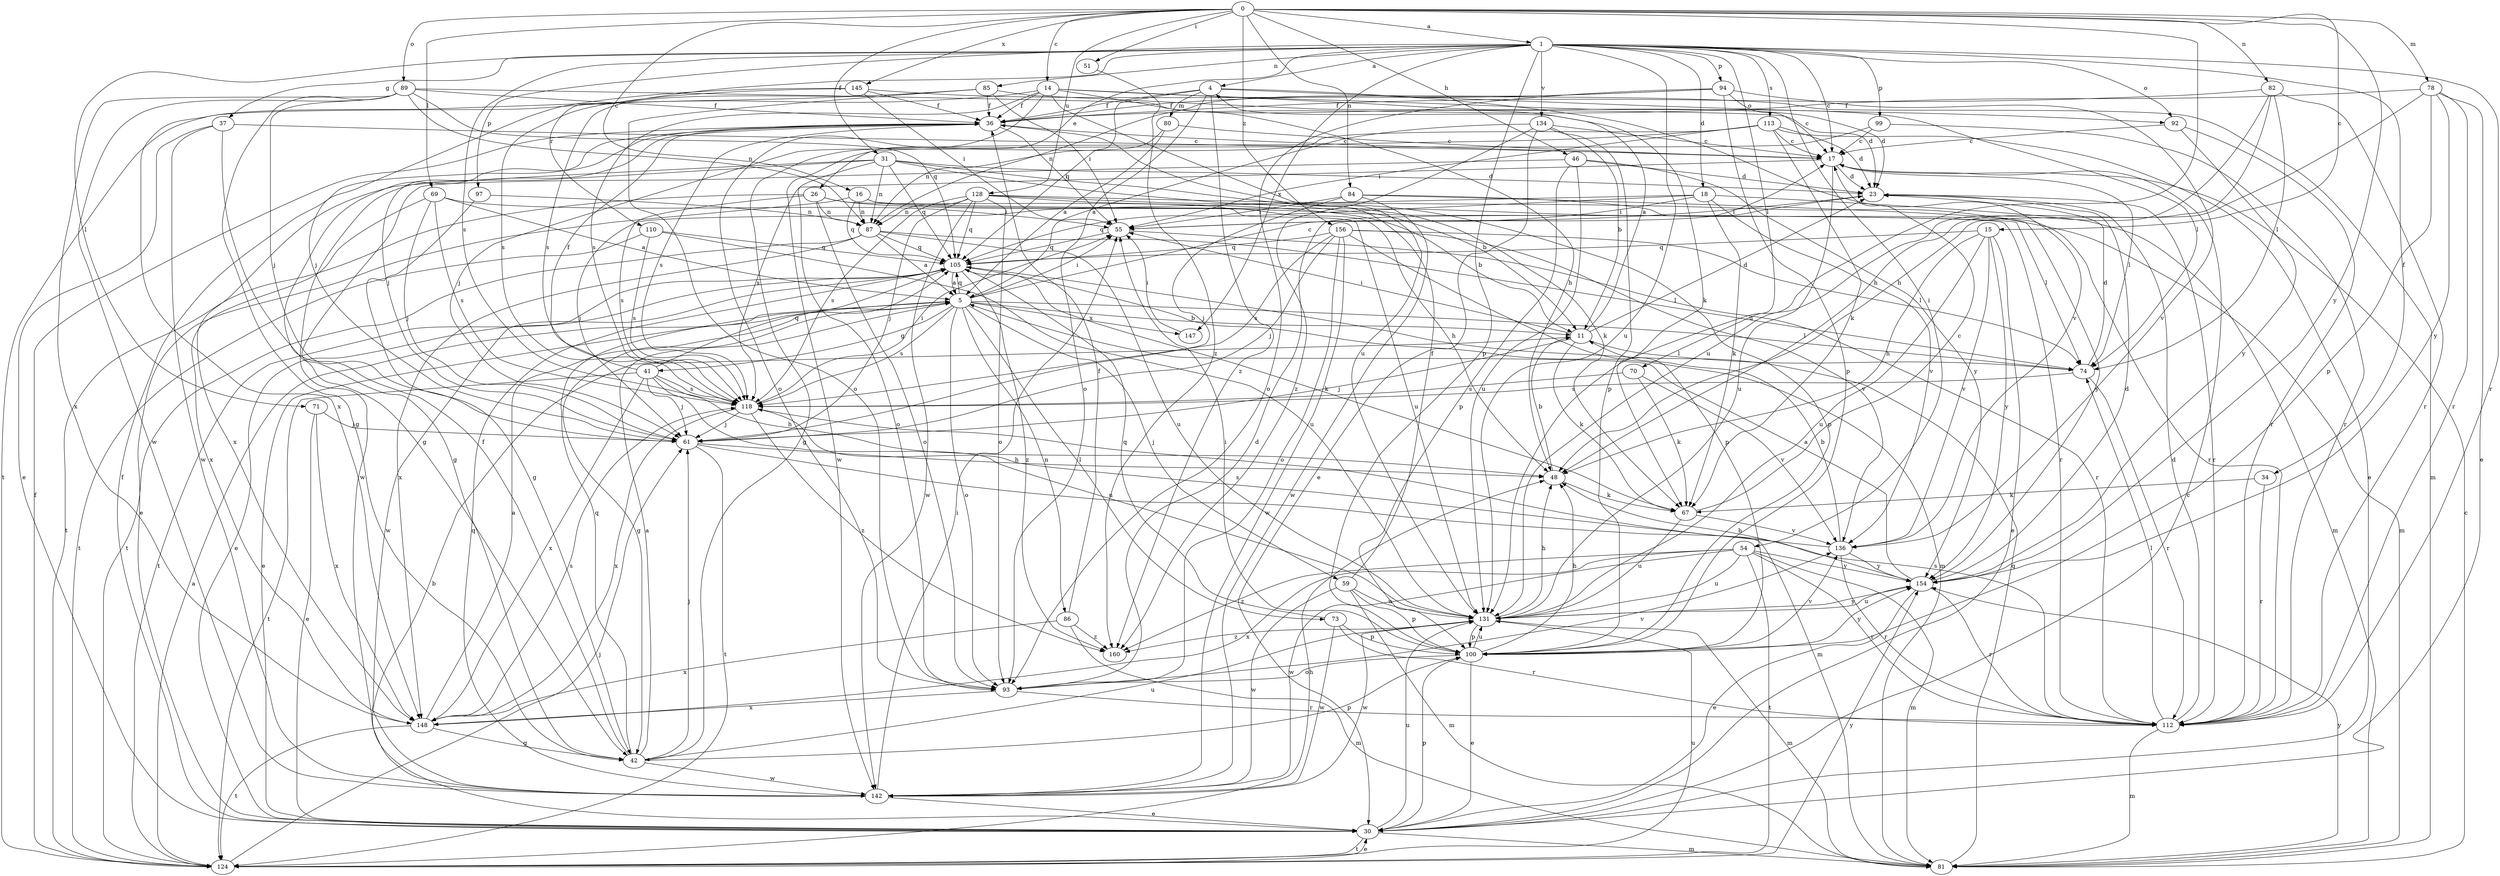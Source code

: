 strict digraph  {
0;
1;
4;
5;
11;
14;
15;
16;
17;
18;
23;
26;
30;
31;
34;
36;
37;
41;
42;
46;
48;
51;
54;
55;
59;
61;
67;
69;
70;
71;
73;
74;
78;
80;
81;
82;
84;
85;
86;
87;
89;
92;
93;
94;
97;
99;
100;
105;
110;
112;
113;
118;
124;
128;
131;
134;
136;
142;
145;
147;
148;
154;
156;
160;
0 -> 1  [label=a];
0 -> 14  [label=c];
0 -> 15  [label=c];
0 -> 16  [label=c];
0 -> 31  [label=f];
0 -> 46  [label=h];
0 -> 51  [label=i];
0 -> 69  [label=l];
0 -> 78  [label=m];
0 -> 82  [label=n];
0 -> 84  [label=n];
0 -> 89  [label=o];
0 -> 128  [label=u];
0 -> 131  [label=u];
0 -> 145  [label=x];
0 -> 154  [label=y];
0 -> 156  [label=z];
1 -> 4  [label=a];
1 -> 17  [label=c];
1 -> 18  [label=d];
1 -> 26  [label=e];
1 -> 34  [label=f];
1 -> 37  [label=g];
1 -> 54  [label=i];
1 -> 70  [label=l];
1 -> 71  [label=l];
1 -> 85  [label=n];
1 -> 92  [label=o];
1 -> 94  [label=p];
1 -> 97  [label=p];
1 -> 99  [label=p];
1 -> 100  [label=p];
1 -> 110  [label=r];
1 -> 112  [label=r];
1 -> 113  [label=s];
1 -> 118  [label=s];
1 -> 131  [label=u];
1 -> 134  [label=v];
1 -> 147  [label=x];
4 -> 36  [label=f];
4 -> 80  [label=m];
4 -> 92  [label=o];
4 -> 93  [label=o];
4 -> 105  [label=q];
4 -> 136  [label=v];
4 -> 160  [label=z];
5 -> 11  [label=b];
5 -> 17  [label=c];
5 -> 30  [label=e];
5 -> 41  [label=g];
5 -> 42  [label=g];
5 -> 55  [label=i];
5 -> 59  [label=j];
5 -> 73  [label=l];
5 -> 74  [label=l];
5 -> 86  [label=n];
5 -> 93  [label=o];
5 -> 105  [label=q];
5 -> 118  [label=s];
5 -> 147  [label=x];
11 -> 4  [label=a];
11 -> 23  [label=d];
11 -> 55  [label=i];
11 -> 61  [label=j];
11 -> 67  [label=k];
11 -> 74  [label=l];
14 -> 23  [label=d];
14 -> 36  [label=f];
14 -> 48  [label=h];
14 -> 74  [label=l];
14 -> 93  [label=o];
14 -> 118  [label=s];
14 -> 124  [label=t];
14 -> 131  [label=u];
15 -> 30  [label=e];
15 -> 48  [label=h];
15 -> 105  [label=q];
15 -> 131  [label=u];
15 -> 136  [label=v];
15 -> 154  [label=y];
16 -> 30  [label=e];
16 -> 48  [label=h];
16 -> 74  [label=l];
16 -> 87  [label=n];
16 -> 105  [label=q];
17 -> 23  [label=d];
17 -> 74  [label=l];
17 -> 118  [label=s];
17 -> 131  [label=u];
18 -> 55  [label=i];
18 -> 61  [label=j];
18 -> 67  [label=k];
18 -> 81  [label=m];
18 -> 105  [label=q];
18 -> 136  [label=v];
23 -> 55  [label=i];
23 -> 112  [label=r];
26 -> 87  [label=n];
26 -> 93  [label=o];
26 -> 112  [label=r];
26 -> 118  [label=s];
26 -> 124  [label=t];
26 -> 131  [label=u];
30 -> 11  [label=b];
30 -> 17  [label=c];
30 -> 36  [label=f];
30 -> 81  [label=m];
30 -> 100  [label=p];
30 -> 124  [label=t];
30 -> 131  [label=u];
31 -> 11  [label=b];
31 -> 23  [label=d];
31 -> 67  [label=k];
31 -> 87  [label=n];
31 -> 93  [label=o];
31 -> 105  [label=q];
31 -> 142  [label=w];
31 -> 148  [label=x];
34 -> 67  [label=k];
34 -> 112  [label=r];
36 -> 17  [label=c];
36 -> 55  [label=i];
36 -> 61  [label=j];
36 -> 118  [label=s];
37 -> 17  [label=c];
37 -> 30  [label=e];
37 -> 42  [label=g];
37 -> 142  [label=w];
41 -> 36  [label=f];
41 -> 48  [label=h];
41 -> 61  [label=j];
41 -> 105  [label=q];
41 -> 118  [label=s];
41 -> 124  [label=t];
41 -> 131  [label=u];
41 -> 148  [label=x];
42 -> 5  [label=a];
42 -> 36  [label=f];
42 -> 61  [label=j];
42 -> 100  [label=p];
42 -> 105  [label=q];
42 -> 131  [label=u];
42 -> 142  [label=w];
46 -> 23  [label=d];
46 -> 42  [label=g];
46 -> 100  [label=p];
46 -> 131  [label=u];
46 -> 154  [label=y];
48 -> 11  [label=b];
48 -> 67  [label=k];
51 -> 160  [label=z];
54 -> 81  [label=m];
54 -> 112  [label=r];
54 -> 124  [label=t];
54 -> 131  [label=u];
54 -> 142  [label=w];
54 -> 148  [label=x];
54 -> 154  [label=y];
54 -> 160  [label=z];
55 -> 105  [label=q];
55 -> 112  [label=r];
59 -> 36  [label=f];
59 -> 81  [label=m];
59 -> 100  [label=p];
59 -> 131  [label=u];
59 -> 142  [label=w];
61 -> 48  [label=h];
61 -> 81  [label=m];
61 -> 124  [label=t];
67 -> 17  [label=c];
67 -> 131  [label=u];
67 -> 136  [label=v];
69 -> 5  [label=a];
69 -> 55  [label=i];
69 -> 61  [label=j];
69 -> 118  [label=s];
69 -> 148  [label=x];
70 -> 67  [label=k];
70 -> 118  [label=s];
70 -> 136  [label=v];
71 -> 30  [label=e];
71 -> 61  [label=j];
71 -> 148  [label=x];
73 -> 100  [label=p];
73 -> 105  [label=q];
73 -> 112  [label=r];
73 -> 142  [label=w];
74 -> 23  [label=d];
74 -> 112  [label=r];
74 -> 118  [label=s];
78 -> 30  [label=e];
78 -> 36  [label=f];
78 -> 48  [label=h];
78 -> 100  [label=p];
78 -> 112  [label=r];
78 -> 154  [label=y];
80 -> 5  [label=a];
80 -> 17  [label=c];
80 -> 87  [label=n];
81 -> 17  [label=c];
81 -> 105  [label=q];
81 -> 154  [label=y];
82 -> 36  [label=f];
82 -> 48  [label=h];
82 -> 74  [label=l];
82 -> 112  [label=r];
82 -> 131  [label=u];
84 -> 55  [label=i];
84 -> 61  [label=j];
84 -> 112  [label=r];
84 -> 142  [label=w];
84 -> 154  [label=y];
85 -> 23  [label=d];
85 -> 36  [label=f];
85 -> 55  [label=i];
85 -> 93  [label=o];
85 -> 118  [label=s];
85 -> 148  [label=x];
86 -> 36  [label=f];
86 -> 81  [label=m];
86 -> 148  [label=x];
86 -> 160  [label=z];
87 -> 5  [label=a];
87 -> 74  [label=l];
87 -> 105  [label=q];
87 -> 124  [label=t];
87 -> 131  [label=u];
87 -> 148  [label=x];
89 -> 36  [label=f];
89 -> 42  [label=g];
89 -> 61  [label=j];
89 -> 67  [label=k];
89 -> 87  [label=n];
89 -> 105  [label=q];
89 -> 142  [label=w];
89 -> 148  [label=x];
92 -> 17  [label=c];
92 -> 112  [label=r];
92 -> 154  [label=y];
93 -> 23  [label=d];
93 -> 112  [label=r];
93 -> 136  [label=v];
93 -> 148  [label=x];
94 -> 17  [label=c];
94 -> 36  [label=f];
94 -> 87  [label=n];
94 -> 93  [label=o];
94 -> 100  [label=p];
94 -> 136  [label=v];
97 -> 42  [label=g];
97 -> 87  [label=n];
99 -> 17  [label=c];
99 -> 112  [label=r];
99 -> 142  [label=w];
100 -> 30  [label=e];
100 -> 48  [label=h];
100 -> 55  [label=i];
100 -> 93  [label=o];
100 -> 131  [label=u];
100 -> 136  [label=v];
100 -> 154  [label=y];
105 -> 5  [label=a];
105 -> 30  [label=e];
105 -> 67  [label=k];
105 -> 81  [label=m];
105 -> 124  [label=t];
105 -> 142  [label=w];
105 -> 160  [label=z];
110 -> 105  [label=q];
110 -> 118  [label=s];
110 -> 124  [label=t];
110 -> 131  [label=u];
112 -> 23  [label=d];
112 -> 74  [label=l];
112 -> 81  [label=m];
112 -> 118  [label=s];
113 -> 17  [label=c];
113 -> 23  [label=d];
113 -> 30  [label=e];
113 -> 42  [label=g];
113 -> 55  [label=i];
113 -> 61  [label=j];
113 -> 67  [label=k];
118 -> 55  [label=i];
118 -> 61  [label=j];
118 -> 148  [label=x];
118 -> 160  [label=z];
124 -> 5  [label=a];
124 -> 30  [label=e];
124 -> 36  [label=f];
124 -> 48  [label=h];
124 -> 61  [label=j];
124 -> 131  [label=u];
124 -> 154  [label=y];
128 -> 11  [label=b];
128 -> 61  [label=j];
128 -> 81  [label=m];
128 -> 87  [label=n];
128 -> 93  [label=o];
128 -> 100  [label=p];
128 -> 105  [label=q];
128 -> 118  [label=s];
128 -> 142  [label=w];
131 -> 48  [label=h];
131 -> 81  [label=m];
131 -> 100  [label=p];
131 -> 142  [label=w];
131 -> 154  [label=y];
131 -> 160  [label=z];
134 -> 5  [label=a];
134 -> 11  [label=b];
134 -> 17  [label=c];
134 -> 30  [label=e];
134 -> 100  [label=p];
134 -> 160  [label=z];
136 -> 11  [label=b];
136 -> 112  [label=r];
136 -> 118  [label=s];
136 -> 154  [label=y];
142 -> 30  [label=e];
142 -> 55  [label=i];
142 -> 105  [label=q];
145 -> 36  [label=f];
145 -> 55  [label=i];
145 -> 61  [label=j];
145 -> 81  [label=m];
145 -> 118  [label=s];
147 -> 55  [label=i];
148 -> 5  [label=a];
148 -> 42  [label=g];
148 -> 118  [label=s];
148 -> 124  [label=t];
154 -> 5  [label=a];
154 -> 23  [label=d];
154 -> 30  [label=e];
154 -> 48  [label=h];
154 -> 112  [label=r];
154 -> 131  [label=u];
156 -> 61  [label=j];
156 -> 74  [label=l];
156 -> 93  [label=o];
156 -> 100  [label=p];
156 -> 105  [label=q];
156 -> 118  [label=s];
156 -> 136  [label=v];
156 -> 142  [label=w];
}
